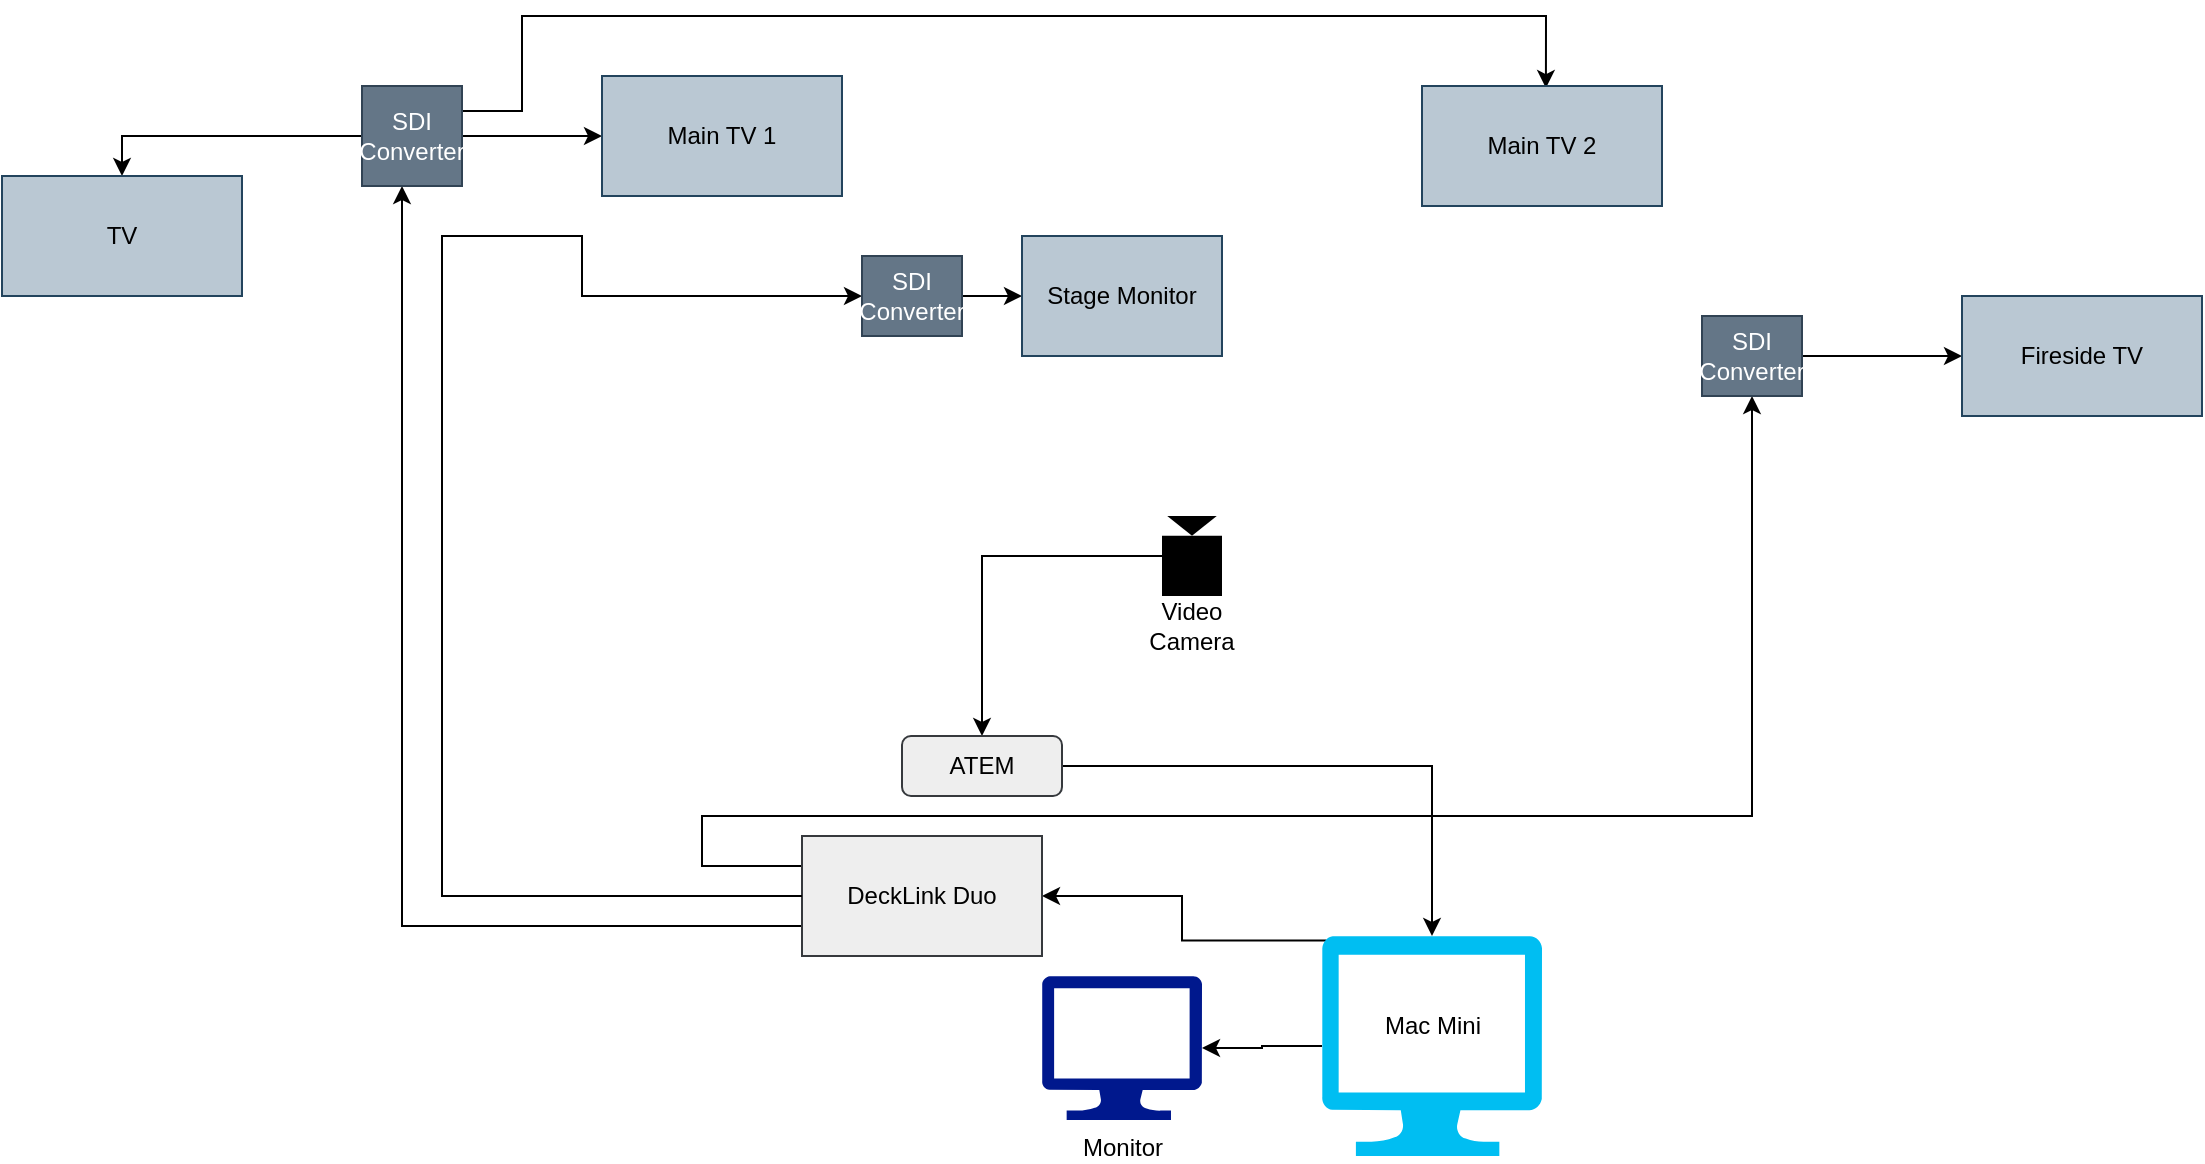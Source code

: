 <mxfile version="24.3.1" type="github">
  <diagram name="Page-1" id="QpsE_KLlELCOmAd1WYMW">
    <mxGraphModel dx="1158" dy="641" grid="1" gridSize="10" guides="0" tooltips="1" connect="1" arrows="1" fold="1" page="1" pageScale="1" pageWidth="1100" pageHeight="850" background="#FFFFFF" math="0" shadow="0">
      <root>
        <mxCell id="0" />
        <mxCell id="1" parent="0" />
        <mxCell id="_sKGQiMD87KBcc5OrfAb-5" style="edgeStyle=orthogonalEdgeStyle;rounded=0;orthogonalLoop=1;jettySize=auto;html=1;" edge="1" parent="1" source="_sKGQiMD87KBcc5OrfAb-1" target="_sKGQiMD87KBcc5OrfAb-2">
          <mxGeometry relative="1" as="geometry" />
        </mxCell>
        <mxCell id="_sKGQiMD87KBcc5OrfAb-16" style="edgeStyle=orthogonalEdgeStyle;rounded=0;orthogonalLoop=1;jettySize=auto;html=1;exitX=0.02;exitY=0.02;exitDx=0;exitDy=0;exitPerimeter=0;entryX=1;entryY=0.5;entryDx=0;entryDy=0;" edge="1" parent="1" source="_sKGQiMD87KBcc5OrfAb-1" target="_sKGQiMD87KBcc5OrfAb-15">
          <mxGeometry relative="1" as="geometry" />
        </mxCell>
        <mxCell id="_sKGQiMD87KBcc5OrfAb-1" value="" style="verticalLabelPosition=bottom;html=1;verticalAlign=top;align=center;strokeColor=none;fillColor=#00BEF2;shape=mxgraph.azure.computer;pointerEvents=1;" vertex="1" parent="1">
          <mxGeometry x="720" y="710" width="110" height="110" as="geometry" />
        </mxCell>
        <mxCell id="_sKGQiMD87KBcc5OrfAb-2" value="Monitor" style="sketch=0;aspect=fixed;pointerEvents=1;shadow=0;dashed=0;html=1;strokeColor=none;labelPosition=center;verticalLabelPosition=bottom;verticalAlign=top;align=center;fillColor=#00188D;shape=mxgraph.azure.computer" vertex="1" parent="1">
          <mxGeometry x="580" y="730" width="80" height="72" as="geometry" />
        </mxCell>
        <mxCell id="_sKGQiMD87KBcc5OrfAb-11" style="edgeStyle=orthogonalEdgeStyle;rounded=0;orthogonalLoop=1;jettySize=auto;html=1;" edge="1" parent="1" source="_sKGQiMD87KBcc5OrfAb-4" target="_sKGQiMD87KBcc5OrfAb-8">
          <mxGeometry relative="1" as="geometry" />
        </mxCell>
        <mxCell id="_sKGQiMD87KBcc5OrfAb-4" value="" style="shape=mxgraph.signs.tech.video_camera;html=1;pointerEvents=1;fillColor=#000000;strokeColor=none;verticalLabelPosition=bottom;verticalAlign=top;align=center;direction=north;" vertex="1" parent="1">
          <mxGeometry x="640" y="500" width="30" height="40" as="geometry" />
        </mxCell>
        <mxCell id="_sKGQiMD87KBcc5OrfAb-7" value="Mac Mini" style="text;html=1;align=center;verticalAlign=middle;resizable=0;points=[];autosize=1;strokeColor=none;fillColor=none;" vertex="1" parent="1">
          <mxGeometry x="740" y="740" width="70" height="30" as="geometry" />
        </mxCell>
        <mxCell id="_sKGQiMD87KBcc5OrfAb-12" style="edgeStyle=orthogonalEdgeStyle;rounded=0;orthogonalLoop=1;jettySize=auto;html=1;" edge="1" parent="1" source="_sKGQiMD87KBcc5OrfAb-8" target="_sKGQiMD87KBcc5OrfAb-1">
          <mxGeometry relative="1" as="geometry" />
        </mxCell>
        <mxCell id="_sKGQiMD87KBcc5OrfAb-8" value="" style="rounded=1;whiteSpace=wrap;html=1;fillColor=#eeeeee;strokeColor=#36393d;" vertex="1" parent="1">
          <mxGeometry x="510" y="610" width="80" height="30" as="geometry" />
        </mxCell>
        <mxCell id="_sKGQiMD87KBcc5OrfAb-13" value="ATEM" style="text;html=1;align=center;verticalAlign=middle;whiteSpace=wrap;rounded=0;" vertex="1" parent="1">
          <mxGeometry x="520" y="610" width="60" height="30" as="geometry" />
        </mxCell>
        <mxCell id="_sKGQiMD87KBcc5OrfAb-14" value="Video Camera" style="text;html=1;align=center;verticalAlign=middle;whiteSpace=wrap;rounded=0;" vertex="1" parent="1">
          <mxGeometry x="625" y="540" width="60" height="30" as="geometry" />
        </mxCell>
        <mxCell id="_sKGQiMD87KBcc5OrfAb-18" style="edgeStyle=orthogonalEdgeStyle;rounded=0;orthogonalLoop=1;jettySize=auto;html=1;exitX=0;exitY=0.75;exitDx=0;exitDy=0;" edge="1" parent="1" source="_sKGQiMD87KBcc5OrfAb-15" target="_sKGQiMD87KBcc5OrfAb-21">
          <mxGeometry relative="1" as="geometry">
            <mxPoint x="260" y="350" as="targetPoint" />
            <mxPoint x="455" y="705" as="sourcePoint" />
            <Array as="points">
              <mxPoint x="260" y="705" />
            </Array>
          </mxGeometry>
        </mxCell>
        <mxCell id="_sKGQiMD87KBcc5OrfAb-20" style="edgeStyle=orthogonalEdgeStyle;rounded=0;orthogonalLoop=1;jettySize=auto;html=1;exitX=0;exitY=0.75;exitDx=0;exitDy=0;entryX=0.5;entryY=1;entryDx=0;entryDy=0;" edge="1" parent="1" target="_sKGQiMD87KBcc5OrfAb-40">
          <mxGeometry relative="1" as="geometry">
            <mxPoint x="935" y="410" as="targetPoint" />
            <mxPoint x="460" y="675" as="sourcePoint" />
            <Array as="points">
              <mxPoint x="410" y="675" />
              <mxPoint x="410" y="650" />
              <mxPoint x="935" y="650" />
            </Array>
          </mxGeometry>
        </mxCell>
        <mxCell id="_sKGQiMD87KBcc5OrfAb-15" value="DeckLink Duo" style="rounded=0;whiteSpace=wrap;html=1;fillColor=#eeeeee;strokeColor=#36393d;" vertex="1" parent="1">
          <mxGeometry x="460" y="660" width="120" height="60" as="geometry" />
        </mxCell>
        <mxCell id="_sKGQiMD87KBcc5OrfAb-24" style="edgeStyle=orthogonalEdgeStyle;rounded=0;orthogonalLoop=1;jettySize=auto;html=1;exitX=1;exitY=0.25;exitDx=0;exitDy=0;entryX=0.433;entryY=0.017;entryDx=0;entryDy=0;entryPerimeter=0;" edge="1" parent="1" source="_sKGQiMD87KBcc5OrfAb-21">
          <mxGeometry relative="1" as="geometry">
            <mxPoint x="831.96" y="286.02" as="targetPoint" />
            <mxPoint x="300" y="297.5" as="sourcePoint" />
            <Array as="points">
              <mxPoint x="320" y="298" />
              <mxPoint x="320" y="250" />
              <mxPoint x="832" y="250" />
            </Array>
          </mxGeometry>
        </mxCell>
        <mxCell id="_sKGQiMD87KBcc5OrfAb-30" style="edgeStyle=orthogonalEdgeStyle;rounded=0;orthogonalLoop=1;jettySize=auto;html=1;entryX=0;entryY=0.5;entryDx=0;entryDy=0;" edge="1" parent="1" source="_sKGQiMD87KBcc5OrfAb-21" target="_sKGQiMD87KBcc5OrfAb-27">
          <mxGeometry relative="1" as="geometry" />
        </mxCell>
        <mxCell id="_sKGQiMD87KBcc5OrfAb-44" style="edgeStyle=orthogonalEdgeStyle;rounded=0;orthogonalLoop=1;jettySize=auto;html=1;entryX=0.5;entryY=0;entryDx=0;entryDy=0;" edge="1" parent="1" source="_sKGQiMD87KBcc5OrfAb-21" target="_sKGQiMD87KBcc5OrfAb-43">
          <mxGeometry relative="1" as="geometry">
            <mxPoint x="120" y="310" as="targetPoint" />
          </mxGeometry>
        </mxCell>
        <mxCell id="_sKGQiMD87KBcc5OrfAb-21" value="SDI Converter" style="whiteSpace=wrap;html=1;aspect=fixed;fillColor=#647687;fontColor=#ffffff;strokeColor=#314354;" vertex="1" parent="1">
          <mxGeometry x="240" y="285" width="50" height="50" as="geometry" />
        </mxCell>
        <mxCell id="_sKGQiMD87KBcc5OrfAb-26" value="Main TV 2" style="rounded=0;whiteSpace=wrap;html=1;fillColor=#bac8d3;strokeColor=#23445d;" vertex="1" parent="1">
          <mxGeometry x="770" y="285" width="120" height="60" as="geometry" />
        </mxCell>
        <mxCell id="_sKGQiMD87KBcc5OrfAb-27" value="Main TV 1" style="rounded=0;whiteSpace=wrap;html=1;fillColor=#bac8d3;strokeColor=#23445d;" vertex="1" parent="1">
          <mxGeometry x="360" y="280" width="120" height="60" as="geometry" />
        </mxCell>
        <mxCell id="_sKGQiMD87KBcc5OrfAb-34" value="" style="endArrow=classic;html=1;rounded=0;entryX=0;entryY=0.5;entryDx=0;entryDy=0;exitX=0;exitY=0.5;exitDx=0;exitDy=0;" edge="1" parent="1" source="_sKGQiMD87KBcc5OrfAb-15" target="_sKGQiMD87KBcc5OrfAb-35">
          <mxGeometry width="50" height="50" relative="1" as="geometry">
            <mxPoint x="390" y="660" as="sourcePoint" />
            <mxPoint x="420" y="360" as="targetPoint" />
            <Array as="points">
              <mxPoint x="280" y="690" />
              <mxPoint x="280" y="360" />
              <mxPoint x="350" y="360" />
              <mxPoint x="350" y="390" />
            </Array>
          </mxGeometry>
        </mxCell>
        <mxCell id="_sKGQiMD87KBcc5OrfAb-37" style="edgeStyle=orthogonalEdgeStyle;rounded=0;orthogonalLoop=1;jettySize=auto;html=1;entryX=0;entryY=0.5;entryDx=0;entryDy=0;" edge="1" parent="1" source="_sKGQiMD87KBcc5OrfAb-35" target="_sKGQiMD87KBcc5OrfAb-36">
          <mxGeometry relative="1" as="geometry" />
        </mxCell>
        <mxCell id="_sKGQiMD87KBcc5OrfAb-35" value="SDI&lt;div&gt;Converter&lt;/div&gt;" style="rounded=0;whiteSpace=wrap;html=1;fillColor=#647687;fontColor=#ffffff;strokeColor=#314354;" vertex="1" parent="1">
          <mxGeometry x="490" y="370" width="50" height="40" as="geometry" />
        </mxCell>
        <mxCell id="_sKGQiMD87KBcc5OrfAb-36" value="Stage Monitor" style="rounded=0;whiteSpace=wrap;html=1;fillColor=#bac8d3;strokeColor=#23445d;" vertex="1" parent="1">
          <mxGeometry x="570" y="360" width="100" height="60" as="geometry" />
        </mxCell>
        <mxCell id="_sKGQiMD87KBcc5OrfAb-42" style="edgeStyle=orthogonalEdgeStyle;rounded=0;orthogonalLoop=1;jettySize=auto;html=1;entryX=0;entryY=0.5;entryDx=0;entryDy=0;" edge="1" parent="1" source="_sKGQiMD87KBcc5OrfAb-40" target="_sKGQiMD87KBcc5OrfAb-41">
          <mxGeometry relative="1" as="geometry" />
        </mxCell>
        <mxCell id="_sKGQiMD87KBcc5OrfAb-40" value="SDI&lt;div&gt;Converter&lt;/div&gt;" style="rounded=0;whiteSpace=wrap;html=1;fillColor=#647687;fontColor=#ffffff;strokeColor=#314354;" vertex="1" parent="1">
          <mxGeometry x="910" y="400" width="50" height="40" as="geometry" />
        </mxCell>
        <mxCell id="_sKGQiMD87KBcc5OrfAb-41" value="Fireside TV" style="rounded=0;whiteSpace=wrap;html=1;fillColor=#bac8d3;strokeColor=#23445d;" vertex="1" parent="1">
          <mxGeometry x="1040" y="390" width="120" height="60" as="geometry" />
        </mxCell>
        <mxCell id="_sKGQiMD87KBcc5OrfAb-43" value="TV" style="rounded=0;whiteSpace=wrap;html=1;fillColor=#bac8d3;strokeColor=#23445d;" vertex="1" parent="1">
          <mxGeometry x="60" y="330" width="120" height="60" as="geometry" />
        </mxCell>
      </root>
    </mxGraphModel>
  </diagram>
</mxfile>

